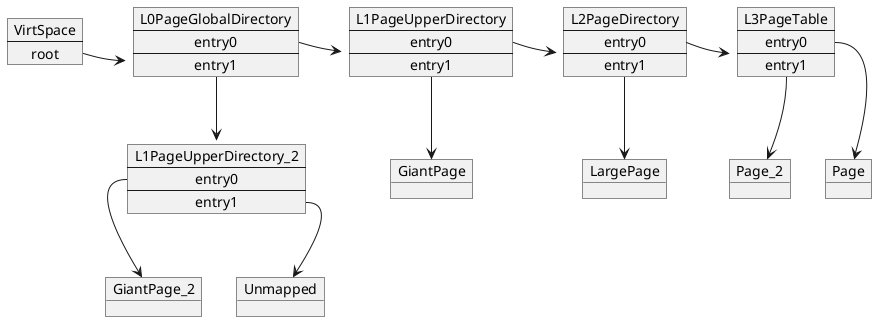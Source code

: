 @startuml
'https://plantuml.com/object-diagram

object GiantPage
object GiantPage_2
object LargePage
object Page
object Page_2
object Unmapped

map L1PageUpperDirectory_2 {
  entry0 *--> GiantPage_2
  entry1 *--> Unmapped
}

map L3PageTable {
  entry0 *--> Page
  entry1 *--> Page_2
}

map L2PageDirectory {
  entry0 *-> L3PageTable
  entry1 *--> LargePage
}

map L1PageUpperDirectory {
  entry0 *-> L2PageDirectory
  entry1 *--> GiantPage
}

map L0PageGlobalDirectory {
  entry0 *-> L1PageUpperDirectory
  entry1 *--> L1PageUpperDirectory_2
}

map VirtSpace {
  root *-> L0PageGlobalDirectory
}

@enduml
